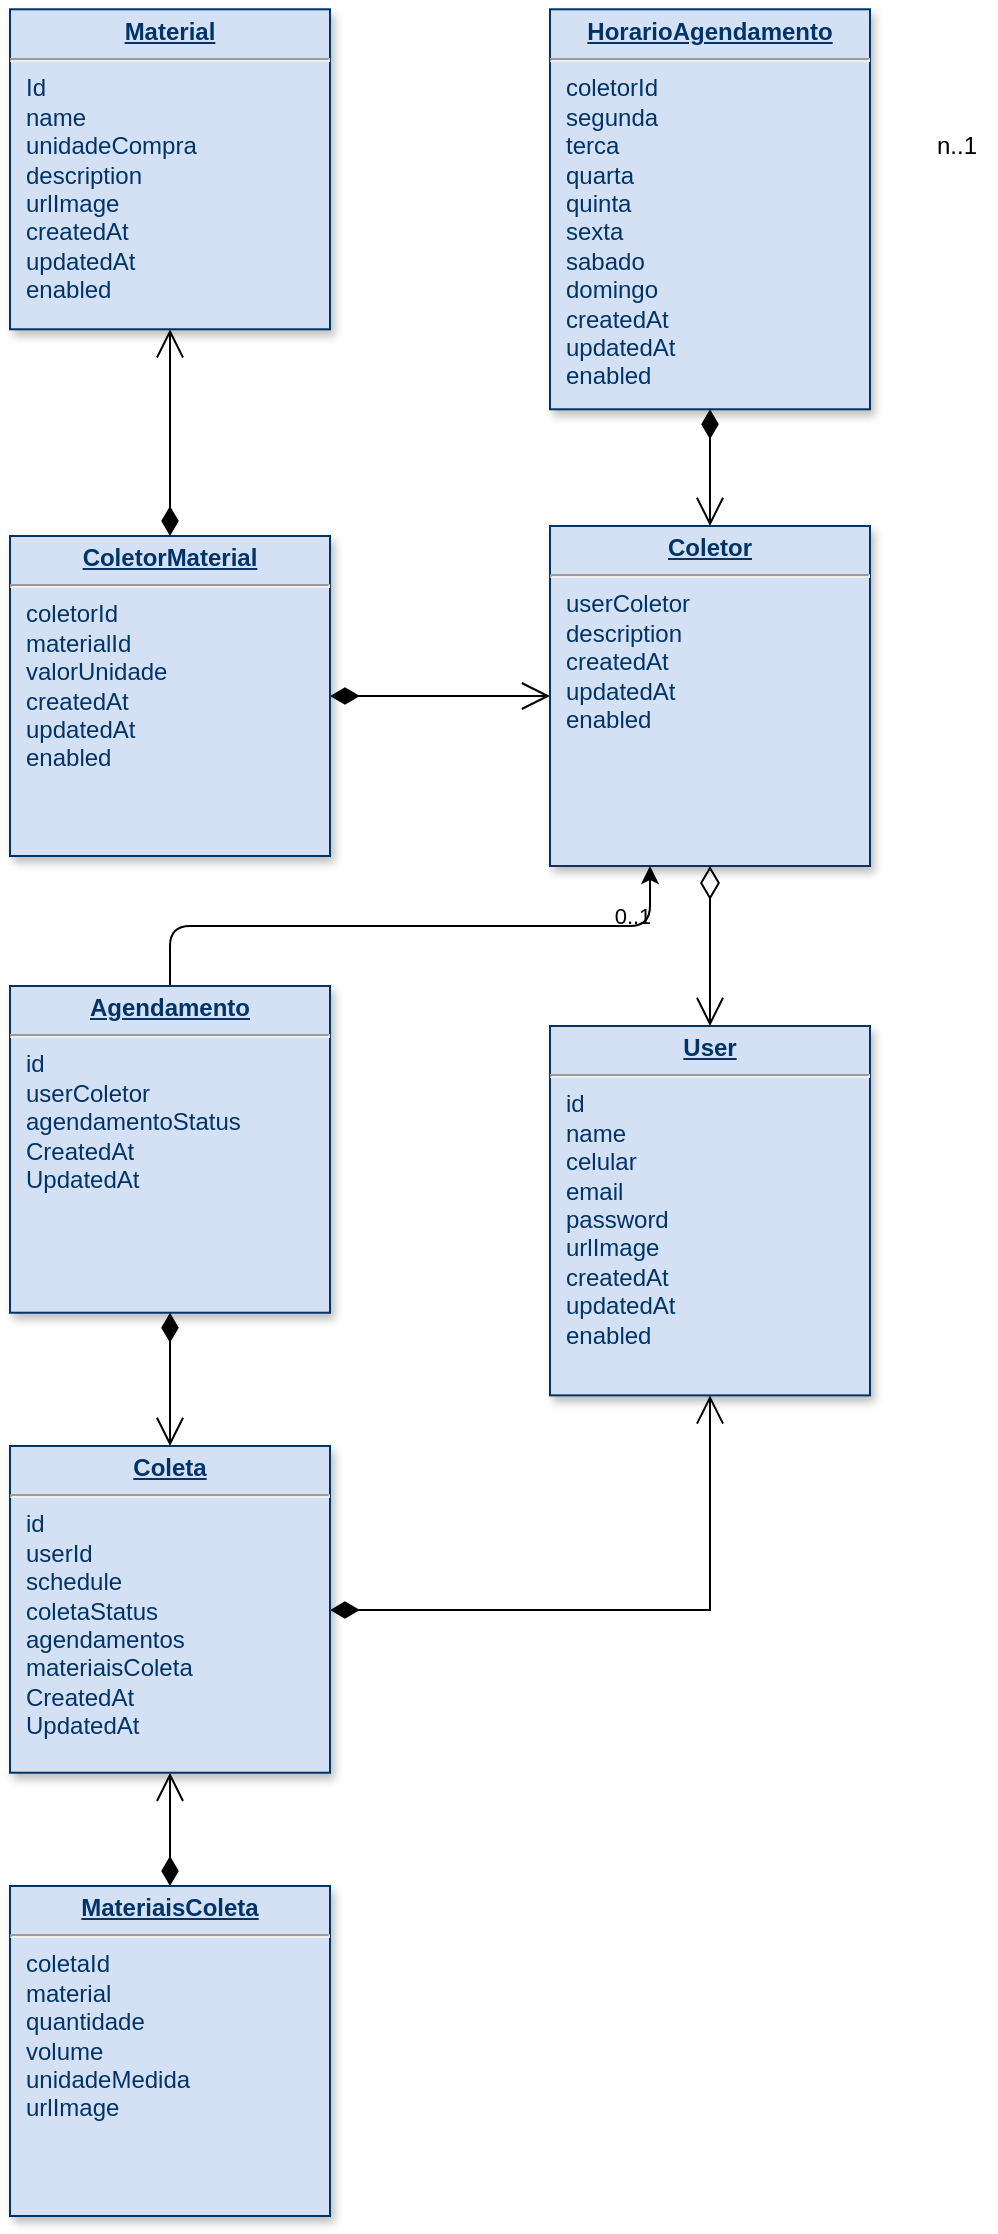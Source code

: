 <mxfile>
    <diagram name="Page-1" id="efa7a0a1-bf9b-a30e-e6df-94a7791c09e9">
        <mxGraphModel dx="1049" dy="791" grid="1" gridSize="10" guides="1" tooltips="1" connect="1" arrows="1" fold="1" page="1" pageScale="1" pageWidth="826" pageHeight="1169" background="none" math="0" shadow="0">
            <root>
                <mxCell id="0"/>
                <mxCell id="1" parent="0"/>
                <mxCell id="XcwUs3ZoSjauiW_VhnI6-123" value="" style="edgeStyle=orthogonalEdgeStyle;rounded=0;orthogonalLoop=1;jettySize=auto;html=1;startArrow=open;startFill=0;endArrow=diamondThin;endFill=1;startSize=12;endSize=12;" parent="1" source="20" target="21" edge="1">
                    <mxGeometry relative="1" as="geometry"/>
                </mxCell>
                <mxCell id="XcwUs3ZoSjauiW_VhnI6-124" value="" style="edgeStyle=orthogonalEdgeStyle;rounded=0;orthogonalLoop=1;jettySize=auto;html=1;startArrow=open;startFill=0;endArrow=diamondThin;endFill=1;startSize=12;endSize=12;" parent="1" source="20" target="XcwUs3ZoSjauiW_VhnI6-121" edge="1">
                    <mxGeometry relative="1" as="geometry"/>
                </mxCell>
                <mxCell id="20" value="&lt;p style=&quot;margin: 0px ; margin-top: 4px ; text-align: center ; text-decoration: underline&quot;&gt;&lt;strong&gt;Coletor&lt;/strong&gt;&lt;/p&gt;&lt;hr&gt;&lt;p style=&quot;margin: 0px ; margin-left: 8px&quot;&gt;userColetor&lt;/p&gt;&lt;p style=&quot;margin: 0px ; margin-left: 8px&quot;&gt;description&lt;/p&gt;&lt;p style=&quot;margin: 0px ; margin-left: 8px&quot;&gt;createdAt&lt;/p&gt;&lt;p style=&quot;margin: 0px ; margin-left: 8px&quot;&gt;updatedAt&lt;/p&gt;&lt;p style=&quot;margin: 0px ; margin-left: 8px&quot;&gt;enabled&lt;/p&gt;" style="verticalAlign=top;align=left;overflow=fill;fontSize=12;fontFamily=Helvetica;html=1;strokeColor=#003366;shadow=1;fillColor=#D4E1F5;fontColor=#003366" parent="1" vertex="1">
                    <mxGeometry x="310" y="280" width="160" height="170" as="geometry"/>
                </mxCell>
                <mxCell id="21" value="&lt;p style=&quot;margin: 0px ; margin-top: 4px ; text-align: center ; text-decoration: underline&quot;&gt;&lt;strong&gt;ColetorMaterial&lt;/strong&gt;&lt;/p&gt;&lt;hr&gt;&lt;p style=&quot;margin: 0px ; margin-left: 8px&quot;&gt;coletorId&lt;/p&gt;&lt;p style=&quot;margin: 0px ; margin-left: 8px&quot;&gt;&lt;span&gt;materialId&lt;/span&gt;&lt;br&gt;&lt;/p&gt;&lt;p style=&quot;margin: 0px ; margin-left: 8px&quot;&gt;&lt;span&gt;valorUnidade&lt;/span&gt;&lt;br&gt;&lt;/p&gt;&lt;p style=&quot;margin: 0px ; margin-left: 8px&quot;&gt;cr&lt;span&gt;eatedAt&lt;/span&gt;&lt;/p&gt;&lt;p style=&quot;margin: 0px ; margin-left: 8px&quot;&gt;updatedAt&lt;/p&gt;&lt;p style=&quot;margin: 0px ; margin-left: 8px&quot;&gt;enabled&lt;/p&gt;" style="verticalAlign=top;align=left;overflow=fill;fontSize=12;fontFamily=Helvetica;html=1;strokeColor=#003366;shadow=1;fillColor=#D4E1F5;fontColor=#003366" parent="1" vertex="1">
                    <mxGeometry x="40.0" y="285.0" width="160" height="160" as="geometry"/>
                </mxCell>
                <mxCell id="XcwUs3ZoSjauiW_VhnI6-129" value="" style="edgeStyle=orthogonalEdgeStyle;rounded=0;orthogonalLoop=1;jettySize=auto;html=1;startArrow=open;startFill=0;endArrow=diamondThin;endFill=1;startSize=12;endSize=12;" parent="1" source="24" target="XcwUs3ZoSjauiW_VhnI6-125" edge="1">
                    <mxGeometry relative="1" as="geometry">
                        <Array as="points">
                            <mxPoint x="390" y="822"/>
                        </Array>
                    </mxGeometry>
                </mxCell>
                <mxCell id="24" value="&lt;p style=&quot;margin: 0px ; margin-top: 4px ; text-align: center ; text-decoration: underline&quot;&gt;&lt;b&gt;User&lt;/b&gt;&lt;/p&gt;&lt;hr&gt;&lt;p style=&quot;margin: 0px ; margin-left: 8px&quot;&gt;&lt;span&gt;id&lt;/span&gt;&lt;br&gt;&lt;/p&gt;&lt;p style=&quot;margin: 0px ; margin-left: 8px&quot;&gt;name&lt;/p&gt;&lt;p style=&quot;margin: 0px 0px 0px 8px&quot;&gt;celular&lt;/p&gt;&lt;p style=&quot;margin: 0px ; margin-left: 8px&quot;&gt;email&lt;/p&gt;&lt;p style=&quot;margin: 0px ; margin-left: 8px&quot;&gt;&lt;span&gt;password&lt;/span&gt;&lt;br&gt;&lt;/p&gt;&lt;p style=&quot;margin: 0px ; margin-left: 8px&quot;&gt;&lt;span&gt;urlImage&lt;/span&gt;&lt;/p&gt;&lt;p style=&quot;margin: 0px ; margin-left: 8px&quot;&gt;createdAt&lt;/p&gt;&lt;p style=&quot;margin: 0px ; margin-left: 8px&quot;&gt;updatedAt&lt;/p&gt;&lt;p style=&quot;margin: 0px ; margin-left: 8px&quot;&gt;enabled&lt;/p&gt;" style="verticalAlign=top;align=left;overflow=fill;fontSize=12;fontFamily=Helvetica;html=1;strokeColor=#003366;shadow=1;fillColor=#D4E1F5;fontColor=#003366" parent="1" vertex="1">
                    <mxGeometry x="310" y="530" width="160" height="184.69" as="geometry"/>
                </mxCell>
                <mxCell id="XcwUs3ZoSjauiW_VhnI6-118" value="" style="edgeStyle=orthogonalEdgeStyle;rounded=0;orthogonalLoop=1;jettySize=auto;html=1;startArrow=open;startFill=0;endArrow=diamondThin;endFill=1;startSize=12;endSize=12;" parent="1" source="25" target="21" edge="1">
                    <mxGeometry relative="1" as="geometry"/>
                </mxCell>
                <mxCell id="25" value="&lt;p style=&quot;margin: 0px ; margin-top: 4px ; text-align: center ; text-decoration: underline&quot;&gt;&lt;b&gt;Material&lt;/b&gt;&lt;/p&gt;&lt;hr&gt;&lt;p style=&quot;margin: 0px ; margin-left: 8px&quot;&gt;Id&lt;/p&gt;&lt;p style=&quot;margin: 0px ; margin-left: 8px&quot;&gt;name&lt;/p&gt;&lt;p style=&quot;margin: 0px ; margin-left: 8px&quot;&gt;unidadeCompra&lt;/p&gt;&lt;p style=&quot;margin: 0px ; margin-left: 8px&quot;&gt;description&lt;/p&gt;&lt;p style=&quot;margin: 0px ; margin-left: 8px&quot;&gt;urlImage&lt;/p&gt;&lt;p style=&quot;margin: 0px ; margin-left: 8px&quot;&gt;&lt;span&gt;createdAt&lt;/span&gt;&lt;br&gt;&lt;/p&gt;&lt;p style=&quot;margin: 0px ; margin-left: 8px&quot;&gt;updatedAt&lt;/p&gt;&lt;p style=&quot;margin: 0px ; margin-left: 8px&quot;&gt;enabled&lt;span style=&quot;white-space: pre&quot;&gt;&#9;&lt;/span&gt;&lt;/p&gt;" style="verticalAlign=top;align=left;overflow=fill;fontSize=12;fontFamily=Helvetica;html=1;strokeColor=#003366;shadow=1;fillColor=#D4E1F5;fontColor=#003366" parent="1" vertex="1">
                    <mxGeometry x="40.0" y="21.64" width="160" height="160" as="geometry"/>
                </mxCell>
                <mxCell id="87" value="" style="endArrow=open;endSize=12;startArrow=diamondThin;startSize=14;startFill=0;edgeStyle=orthogonalEdgeStyle" parent="1" source="20" target="24" edge="1">
                    <mxGeometry x="519.36" y="200" as="geometry">
                        <mxPoint x="519.36" y="200" as="sourcePoint"/>
                        <mxPoint x="679.36" y="200" as="targetPoint"/>
                    </mxGeometry>
                </mxCell>
                <mxCell id="XcwUs3ZoSjauiW_VhnI6-126" value="0..1" style="edgeLabel;html=1;align=center;verticalAlign=middle;resizable=0;points=[];" parent="87" vertex="1" connectable="0">
                    <mxGeometry relative="1" as="geometry">
                        <mxPoint x="-39" y="-15" as="offset"/>
                    </mxGeometry>
                </mxCell>
                <mxCell id="XcwUs3ZoSjauiW_VhnI6-121" value="&lt;p style=&quot;margin: 0px ; margin-top: 4px ; text-align: center ; text-decoration: underline&quot;&gt;&lt;b&gt;HorarioAgendamento&lt;/b&gt;&lt;/p&gt;&lt;hr&gt;&lt;p style=&quot;margin: 0px ; margin-left: 8px&quot;&gt;coletorId&lt;/p&gt;&lt;p style=&quot;margin: 0px ; margin-left: 8px&quot;&gt;segunda&lt;/p&gt;&lt;p style=&quot;margin: 0px ; margin-left: 8px&quot;&gt;terca&lt;/p&gt;&lt;p style=&quot;margin: 0px ; margin-left: 8px&quot;&gt;quarta&lt;/p&gt;&lt;p style=&quot;margin: 0px ; margin-left: 8px&quot;&gt;quinta&lt;/p&gt;&lt;p style=&quot;margin: 0px ; margin-left: 8px&quot;&gt;sexta&lt;/p&gt;&lt;p style=&quot;margin: 0px ; margin-left: 8px&quot;&gt;sabado&lt;/p&gt;&lt;p style=&quot;margin: 0px ; margin-left: 8px&quot;&gt;domingo&lt;/p&gt;&lt;p style=&quot;margin: 0px ; margin-left: 8px&quot;&gt;createdAt&lt;/p&gt;&lt;p style=&quot;margin: 0px ; margin-left: 8px&quot;&gt;updatedAt&lt;/p&gt;&lt;p style=&quot;margin: 0px ; margin-left: 8px&quot;&gt;enabled&lt;/p&gt;" style="verticalAlign=top;align=left;overflow=fill;fontSize=12;fontFamily=Helvetica;html=1;strokeColor=#003366;shadow=1;fillColor=#D4E1F5;fontColor=#003366" parent="1" vertex="1">
                    <mxGeometry x="310" y="21.64" width="160" height="200" as="geometry"/>
                </mxCell>
                <mxCell id="XcwUs3ZoSjauiW_VhnI6-131" value="" style="edgeStyle=orthogonalEdgeStyle;rounded=0;orthogonalLoop=1;jettySize=auto;html=1;startArrow=open;startFill=0;endArrow=diamondThin;endFill=1;startSize=12;endSize=12;entryX=0.5;entryY=0;entryDx=0;entryDy=0;" parent="1" source="XcwUs3ZoSjauiW_VhnI6-125" target="XcwUs3ZoSjauiW_VhnI6-130" edge="1">
                    <mxGeometry relative="1" as="geometry">
                        <Array as="points">
                            <mxPoint x="120" y="900"/>
                            <mxPoint x="120" y="900"/>
                        </Array>
                    </mxGeometry>
                </mxCell>
                <mxCell id="XcwUs3ZoSjauiW_VhnI6-136" value="" style="edgeStyle=orthogonalEdgeStyle;rounded=0;orthogonalLoop=1;jettySize=auto;html=1;startArrow=open;startFill=0;endArrow=diamondThin;endFill=1;startSize=12;endSize=12;" parent="1" source="XcwUs3ZoSjauiW_VhnI6-125" target="XcwUs3ZoSjauiW_VhnI6-135" edge="1">
                    <mxGeometry relative="1" as="geometry"/>
                </mxCell>
                <mxCell id="XcwUs3ZoSjauiW_VhnI6-125" value="&lt;p style=&quot;margin: 0px ; margin-top: 4px ; text-align: center ; text-decoration: underline&quot;&gt;&lt;strong&gt;Coleta&lt;/strong&gt;&lt;/p&gt;&lt;hr&gt;&lt;p style=&quot;margin: 0px ; margin-left: 8px&quot;&gt;id&lt;/p&gt;&lt;p style=&quot;margin: 0px ; margin-left: 8px&quot;&gt;userId&lt;/p&gt;&lt;p style=&quot;margin: 0px ; margin-left: 8px&quot;&gt;schedule&lt;/p&gt;&lt;p style=&quot;margin: 0px ; margin-left: 8px&quot;&gt;coletaStatus&lt;/p&gt;&lt;p style=&quot;margin: 0px ; margin-left: 8px&quot;&gt;agendamentos&lt;/p&gt;&lt;p style=&quot;margin: 0px ; margin-left: 8px&quot;&gt;materiaisColeta&lt;/p&gt;&lt;p style=&quot;margin: 0px ; margin-left: 8px&quot;&gt;CreatedAt&lt;/p&gt;&lt;p style=&quot;margin: 0px ; margin-left: 8px&quot;&gt;UpdatedAt&lt;/p&gt;" style="verticalAlign=top;align=left;overflow=fill;fontSize=12;fontFamily=Helvetica;html=1;strokeColor=#003366;shadow=1;fillColor=#D4E1F5;fontColor=#003366" parent="1" vertex="1">
                    <mxGeometry x="40" y="740" width="160" height="163.36" as="geometry"/>
                </mxCell>
                <mxCell id="XcwUs3ZoSjauiW_VhnI6-130" value="&lt;p style=&quot;margin: 0px ; margin-top: 4px ; text-align: center ; text-decoration: underline&quot;&gt;&lt;strong&gt;MateriaisColeta&lt;/strong&gt;&lt;/p&gt;&lt;hr&gt;&lt;p style=&quot;margin: 0px ; margin-left: 8px&quot;&gt;coletaId&lt;/p&gt;&lt;p style=&quot;margin: 0px ; margin-left: 8px&quot;&gt;&lt;span&gt;material&lt;/span&gt;&lt;/p&gt;&lt;p style=&quot;margin: 0px ; margin-left: 8px&quot;&gt;&lt;span&gt;quantidade&lt;/span&gt;&lt;/p&gt;&lt;p style=&quot;margin: 0px ; margin-left: 8px&quot;&gt;&lt;span&gt;volume&lt;/span&gt;&lt;/p&gt;&lt;p style=&quot;margin: 0px ; margin-left: 8px&quot;&gt;&lt;span&gt;unidadeMedida&lt;/span&gt;&lt;/p&gt;&lt;p style=&quot;margin: 0px ; margin-left: 8px&quot;&gt;&lt;span&gt;urlImage&lt;/span&gt;&lt;/p&gt;" style="verticalAlign=top;align=left;overflow=fill;fontSize=12;fontFamily=Helvetica;html=1;strokeColor=#003366;shadow=1;fillColor=#D4E1F5;fontColor=#003366" parent="1" vertex="1">
                    <mxGeometry x="40" y="960" width="160" height="165" as="geometry"/>
                </mxCell>
                <mxCell id="XcwUs3ZoSjauiW_VhnI6-134" value="n..1" style="text;html=1;align=center;verticalAlign=middle;resizable=0;points=[];autosize=1;strokeColor=none;fillColor=none;" parent="1" vertex="1">
                    <mxGeometry x="493" y="80" width="40" height="20" as="geometry"/>
                </mxCell>
                <mxCell id="89" style="edgeStyle=none;html=1;" edge="1" parent="1" source="XcwUs3ZoSjauiW_VhnI6-135">
                    <mxGeometry relative="1" as="geometry">
                        <mxPoint x="360" y="450" as="targetPoint"/>
                        <Array as="points">
                            <mxPoint x="120" y="480"/>
                            <mxPoint x="360" y="480"/>
                        </Array>
                    </mxGeometry>
                </mxCell>
                <mxCell id="XcwUs3ZoSjauiW_VhnI6-135" value="&lt;p style=&quot;margin: 0px ; margin-top: 4px ; text-align: center ; text-decoration: underline&quot;&gt;&lt;strong&gt;Agendamento&lt;/strong&gt;&lt;/p&gt;&lt;hr&gt;&lt;p style=&quot;margin: 0px ; margin-left: 8px&quot;&gt;id&lt;/p&gt;&lt;p style=&quot;margin: 0px ; margin-left: 8px&quot;&gt;userColetor&lt;/p&gt;&lt;p style=&quot;margin: 0px ; margin-left: 8px&quot;&gt;&lt;span&gt;agendamentoStatus&lt;/span&gt;&lt;br&gt;&lt;/p&gt;&lt;p style=&quot;margin: 0px ; margin-left: 8px&quot;&gt;&lt;span&gt;CreatedAt&lt;/span&gt;&lt;br&gt;&lt;/p&gt;&lt;p style=&quot;margin: 0px ; margin-left: 8px&quot;&gt;UpdatedAt&lt;/p&gt;" style="verticalAlign=top;align=left;overflow=fill;fontSize=12;fontFamily=Helvetica;html=1;strokeColor=#003366;shadow=1;fillColor=#D4E1F5;fontColor=#003366" parent="1" vertex="1">
                    <mxGeometry x="40" y="510" width="160" height="163.36" as="geometry"/>
                </mxCell>
            </root>
        </mxGraphModel>
    </diagram>
</mxfile>

